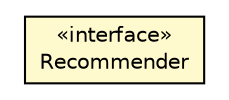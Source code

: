 #!/usr/local/bin/dot
#
# Class diagram 
# Generated by UMLGraph version 5.2 (http://www.umlgraph.org/)
#

digraph G {
	edge [fontname="Helvetica",fontsize=10,labelfontname="Helvetica",labelfontsize=10];
	node [fontname="Helvetica",fontsize=10,shape=plaintext];
	nodesep=0.25;
	ranksep=0.5;
	// com.isnotworking.recfwk.model.Recommender
	c315 [label=<<table title="com.isnotworking.recfwk.model.Recommender" border="0" cellborder="1" cellspacing="0" cellpadding="2" port="p" bgcolor="lemonChiffon" href="./Recommender.html">
		<tr><td><table border="0" cellspacing="0" cellpadding="1">
<tr><td align="center" balign="center"> &#171;interface&#187; </td></tr>
<tr><td align="center" balign="center"> Recommender </td></tr>
		</table></td></tr>
		</table>>, fontname="Helvetica", fontcolor="black", fontsize=10.0];
}

